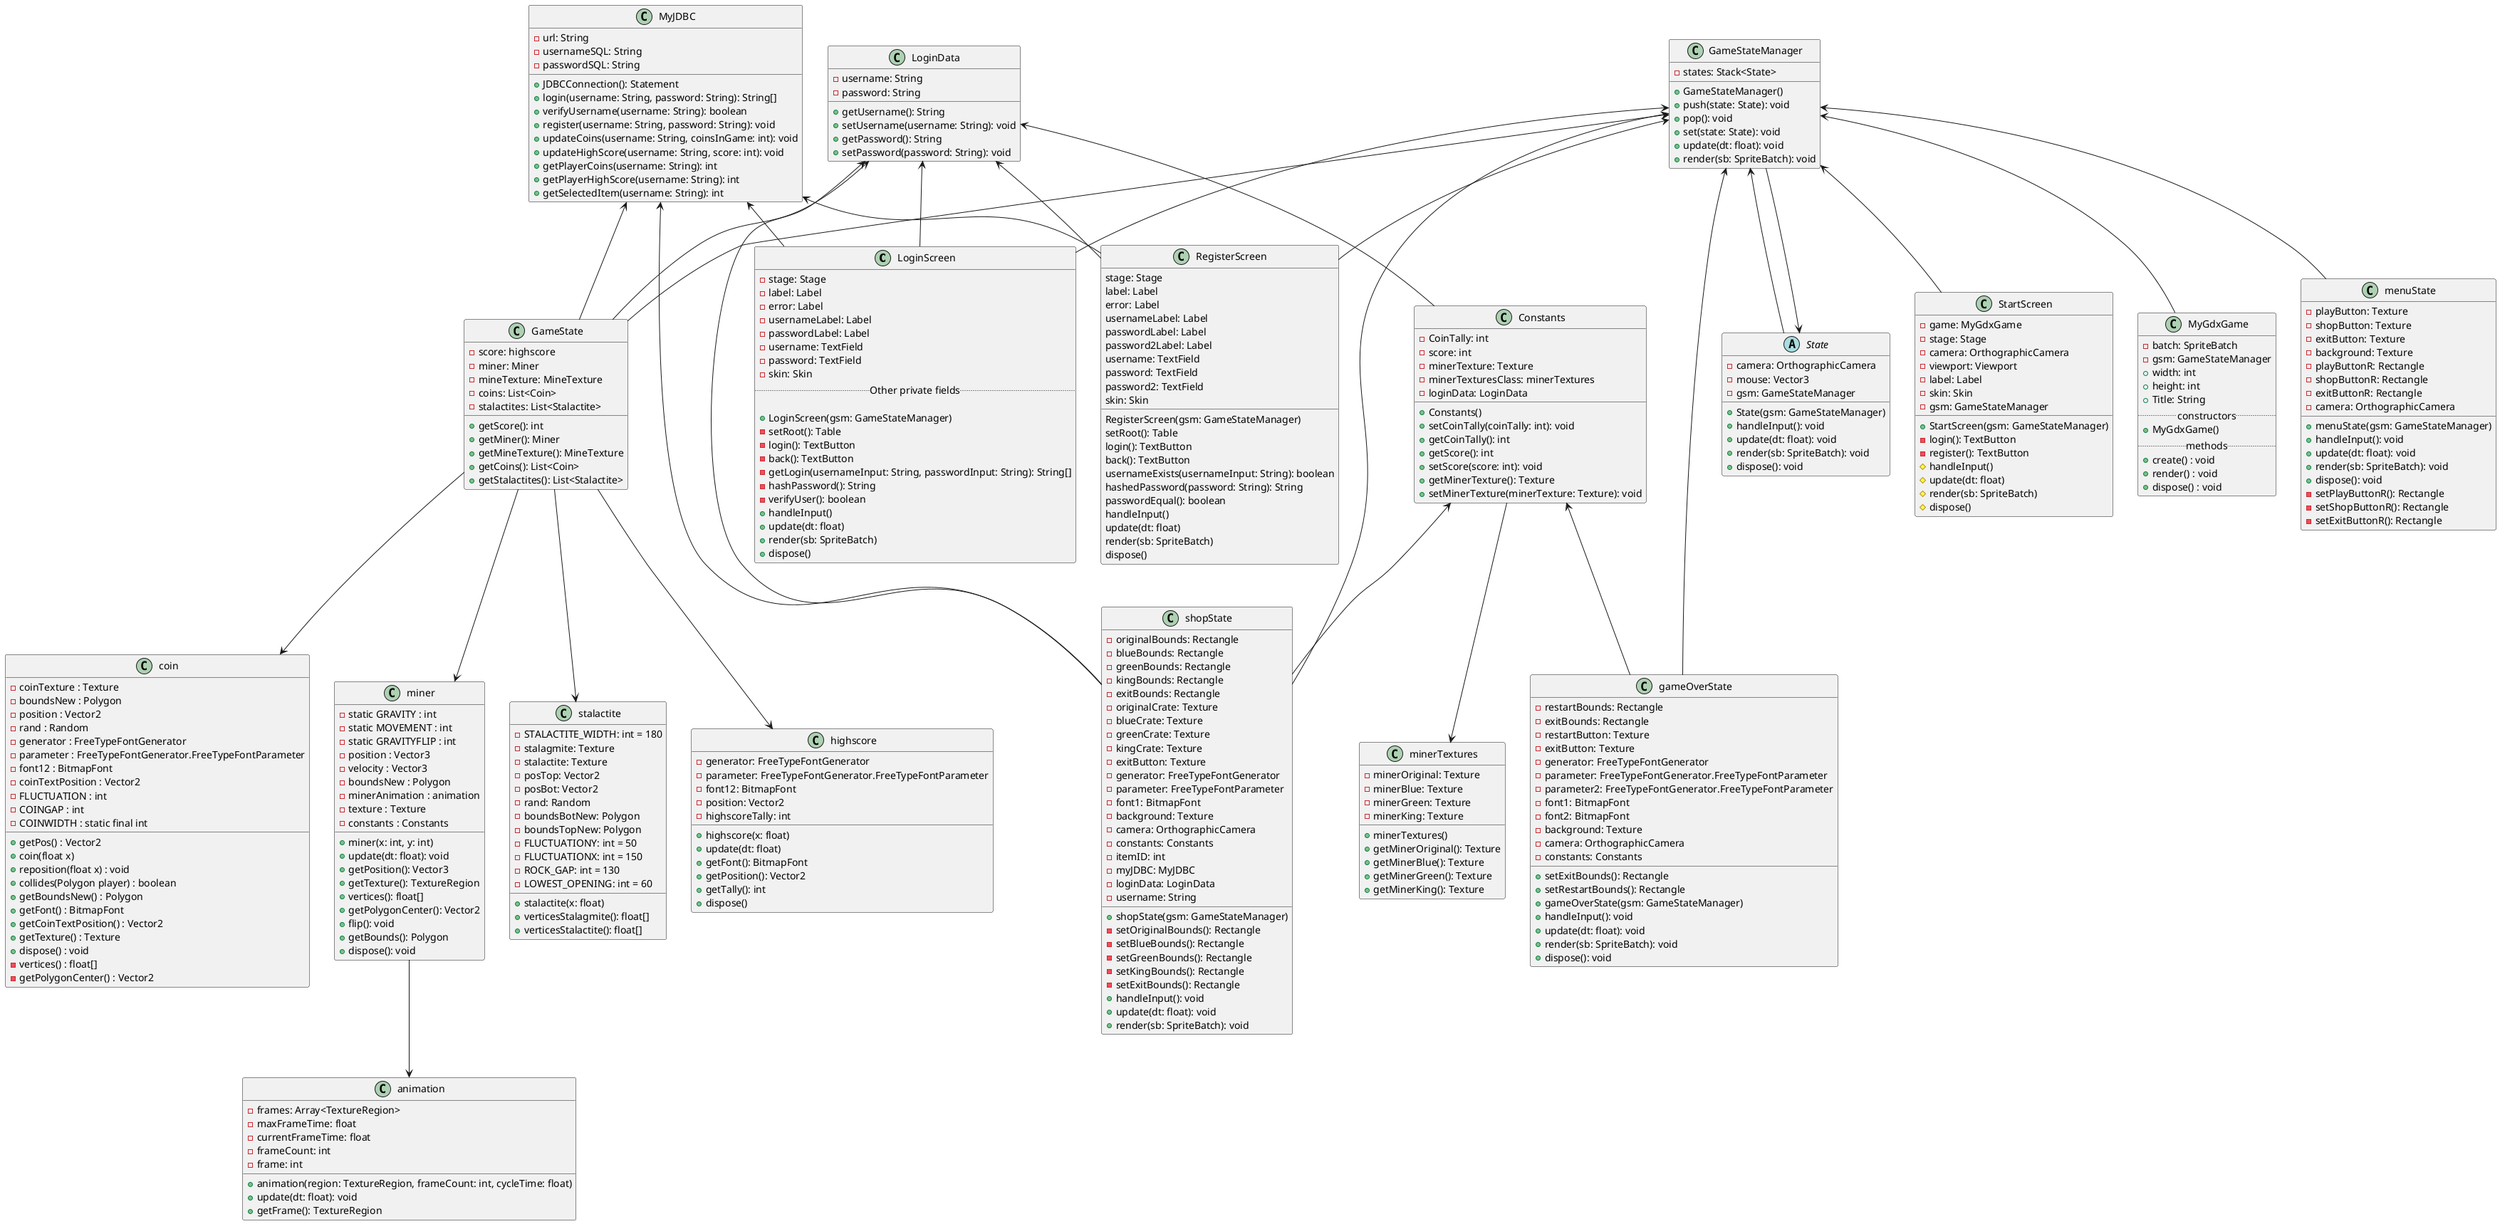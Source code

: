 @startuml
'https://plantuml.com/sequence-diagram

class LoginScreen {
    - stage: Stage
    - label: Label
    - error: Label
    - usernameLabel: Label
    - passwordLabel: Label
    - username: TextField
    - password: TextField
    - skin: Skin
    .. Other private fields ..

    + LoginScreen(gsm: GameStateManager)
    - setRoot(): Table
    - login(): TextButton
    - back(): TextButton
    - getLogin(usernameInput: String, passwordInput: String): String[]
    - hashPassword(): String
    - verifyUser(): boolean
    + handleInput()
    + update(dt: float)
    + render(sb: SpriteBatch)
    + dispose()
}

class RegisterScreen {

stage: Stage
label: Label
error: Label
usernameLabel: Label
passwordLabel: Label
password2Label: Label
username: TextField
password: TextField
password2: TextField
skin: Skin
RegisterScreen(gsm: GameStateManager)
setRoot(): Table
login(): TextButton
back(): TextButton
usernameExists(usernameInput: String): boolean
hashedPassword(password: String): String
passwordEqual(): boolean
handleInput()
update(dt: float)
render(sb: SpriteBatch)
dispose()
}

class StartScreen {
    - game: MyGdxGame
    - stage: Stage
    - camera: OrthographicCamera
    - viewport: Viewport
    - label: Label
    - skin: Skin
    - gsm: GameStateManager
    + StartScreen(gsm: GameStateManager)
    - login(): TextButton
    - register(): TextButton
    # handleInput()
    # update(dt: float)
    # render(sb: SpriteBatch)
    # dispose()
}

class LoginData {
    - username: String
    - password: String
    + getUsername(): String
    + setUsername(username: String): void
    + getPassword(): String
    + setPassword(password: String): void
}

class Constants {
    - CoinTally: int
    - score: int
    - minerTexture: Texture
    - minerTexturesClass: minerTextures
    - loginData: LoginData
    + Constants()
    + setCoinTally(coinTally: int): void
    + getCoinTally(): int
    + getScore(): int
    + setScore(score: int): void
    + getMinerTexture(): Texture
    + setMinerTexture(minerTexture: Texture): void
}

class minerTextures {
    - minerOriginal: Texture
    - minerBlue: Texture
    - minerGreen: Texture
    - minerKing: Texture
    + minerTextures()
    + getMinerOriginal(): Texture
    + getMinerBlue(): Texture
    + getMinerGreen(): Texture
    + getMinerKing(): Texture
}

class MyJDBC {
    -url: String
    -usernameSQL: String
    -passwordSQL: String

    +JDBCConnection(): Statement
    +login(username: String, password: String): String[]
    +verifyUsername(username: String): boolean
    +register(username: String, password: String): void
    +updateCoins(username: String, coinsInGame: int): void
    +updateHighScore(username: String, score: int): void
    +getPlayerCoins(username: String): int
    +getPlayerHighScore(username: String): int
    + getSelectedItem(username: String): int

}

class animation {
    -frames: Array<TextureRegion>
    -maxFrameTime: float
    -currentFrameTime: float
    -frameCount: int
    -frame: int

    +animation(region: TextureRegion, frameCount: int, cycleTime: float)
    +update(dt: float): void
    +getFrame(): TextureRegion
}

class coin {
    - coinTexture : Texture
    - boundsNew : Polygon
    - position : Vector2
    - rand : Random
    - generator : FreeTypeFontGenerator
    - parameter : FreeTypeFontGenerator.FreeTypeFontParameter
    - font12 : BitmapFont
    - coinTextPosition : Vector2
    - FLUCTUATION : int
    - COINGAP : int
    - COINWIDTH : static final int
    + getPos() : Vector2
    + coin(float x)
    + reposition(float x) : void
    + collides(Polygon player) : boolean
    + getBoundsNew() : Polygon
    + getFont() : BitmapFont
    + getCoinTextPosition() : Vector2
    + getTexture() : Texture
    + dispose() : void
    - vertices() : float[]
    - getPolygonCenter() : Vector2
}

class highscore {
-generator: FreeTypeFontGenerator
-parameter: FreeTypeFontGenerator.FreeTypeFontParameter
-font12: BitmapFont
-position: Vector2
-highscoreTally: int
+highscore(x: float)
+update(dt: float)
+getFont(): BitmapFont
+getPosition(): Vector2
+getTally(): int
+dispose()
}

class miner {
    - static GRAVITY : int
    - static MOVEMENT : int
    - static GRAVITYFLIP : int
    - position : Vector3
    - velocity : Vector3
    - boundsNew : Polygon
    - minerAnimation : animation
    - texture : Texture
    - constants : Constants

    + miner(x: int, y: int)
    + update(dt: float): void
    + getPosition(): Vector3
    + getTexture(): TextureRegion
    + vertices(): float[]
    + getPolygonCenter(): Vector2
    + flip(): void
    + getBounds(): Polygon
    + dispose(): void
}


class stalactite {
    -STALACTITE_WIDTH: int = 180
    -stalagmite: Texture
    -stalactite: Texture
    -posTop: Vector2
    -posBot: Vector2
    -rand: Random
    -boundsBotNew: Polygon
    -boundsTopNew: Polygon
    -FLUCTUATIONY: int = 50
    -FLUCTUATIONX: int = 150
    -ROCK_GAP: int = 130
    -LOWEST_OPENING: int = 60

    +stalactite(x: float)
    +verticesStalagmite(): float[]
    +verticesStalactite(): float[]
}

class MyGdxGame {
  - batch: SpriteBatch
  - gsm: GameStateManager
  + width: int
  + height: int
  + Title: String
  .. constructors ..
  + MyGdxGame()
  .. methods ..
  + create() : void
  + render() : void
  + dispose() : void
}

abstract class State {
  - camera: OrthographicCamera
  - mouse: Vector3
  - gsm: GameStateManager

  + State(gsm: GameStateManager)
  + handleInput(): void
  + update(dt: float): void
  + render(sb: SpriteBatch): void
  + dispose(): void
}

class GameStateManager {
    - states: Stack<State>
    + GameStateManager()
    + push(state: State): void
    + pop(): void
    + set(state: State): void
    + update(dt: float): void
    + render(sb: SpriteBatch): void
}

class GameState {
    -score: highscore
    -miner: Miner
    -mineTexture: MineTexture
    -coins: List<Coin>
    -stalactites: List<Stalactite>
    +getScore(): int
    +getMiner(): Miner
    +getMineTexture(): MineTexture
    +getCoins(): List<Coin>
    +getStalactites(): List<Stalactite>
}

class gameOverState {
    - restartBounds: Rectangle
    - exitBounds: Rectangle
    - restartButton: Texture
    - exitButton: Texture
    - generator: FreeTypeFontGenerator
    - parameter: FreeTypeFontGenerator.FreeTypeFontParameter
    - parameter2: FreeTypeFontGenerator.FreeTypeFontParameter
    - font1: BitmapFont
    - font2: BitmapFont
    - background: Texture
    - camera: OrthographicCamera
    - constants: Constants

    + setExitBounds(): Rectangle
    + setRestartBounds(): Rectangle
    + gameOverState(gsm: GameStateManager)
    + handleInput(): void
    + update(dt: float): void
    + render(sb: SpriteBatch): void
    + dispose(): void
}

class menuState {
    - playButton: Texture
    - shopButton: Texture
    - exitButton: Texture
    - background: Texture
    - playButtonR: Rectangle
    - shopButtonR: Rectangle
    - exitButtonR: Rectangle
    - camera: OrthographicCamera

    + menuState(gsm: GameStateManager)
    + handleInput(): void
    + update(dt: float): void
    + render(sb: SpriteBatch): void
    + dispose(): void
    - setPlayButtonR(): Rectangle
    - setShopButtonR(): Rectangle
    - setExitButtonR(): Rectangle
}

class shopState {
    -originalBounds: Rectangle
    -blueBounds: Rectangle
    -greenBounds: Rectangle
    -kingBounds: Rectangle
    -exitBounds: Rectangle
    -originalCrate: Texture
    -blueCrate: Texture
    -greenCrate: Texture
    -kingCrate: Texture
    -exitButton: Texture
    -generator: FreeTypeFontGenerator
    -parameter: FreeTypeFontParameter
    -font1: BitmapFont
    -background: Texture
    -camera: OrthographicCamera
    -constants: Constants
    -itemID: int
    -myJDBC: MyJDBC
    -loginData: LoginData
    -username: String
    +shopState(gsm: GameStateManager)
    -setOriginalBounds(): Rectangle
    -setBlueBounds(): Rectangle
    -setGreenBounds(): Rectangle
    -setKingBounds(): Rectangle
    -setExitBounds(): Rectangle
    +handleInput(): void
    +update(dt: float): void
    +render(sb: SpriteBatch): void
}

MyGdxGame -up-> GameStateManager

Constants -up-> LoginData
Constants -down-> minerTextures

State -up-> GameStateManager

shopState -up-> Constants
shopState -up-> MyJDBC
shopState -up-> LoginData
shopState -up-> GameStateManager

menuState -up-> GameStateManager

GameStateManager -up-> State

GameState -down-> highscore
GameState -down-> coin
GameState -down-> miner
GameState -down-> stalactite
GameState -up-> GameStateManager
GameState -up-> LoginData
GameState -up-> MyJDBC

gameOverState -up-> Constants
gameOverState -up-> GameStateManager

miner -down-> animation

StartScreen -up-> GameStateManager

RegisterScreen -up-> GameStateManager
RegisterScreen -up-> MyJDBC
RegisterScreen -up-> LoginData

LoginScreen -up-> GameStateManager
LoginScreen -up-> MyJDBC
LoginScreen -up-> LoginData


@enduml